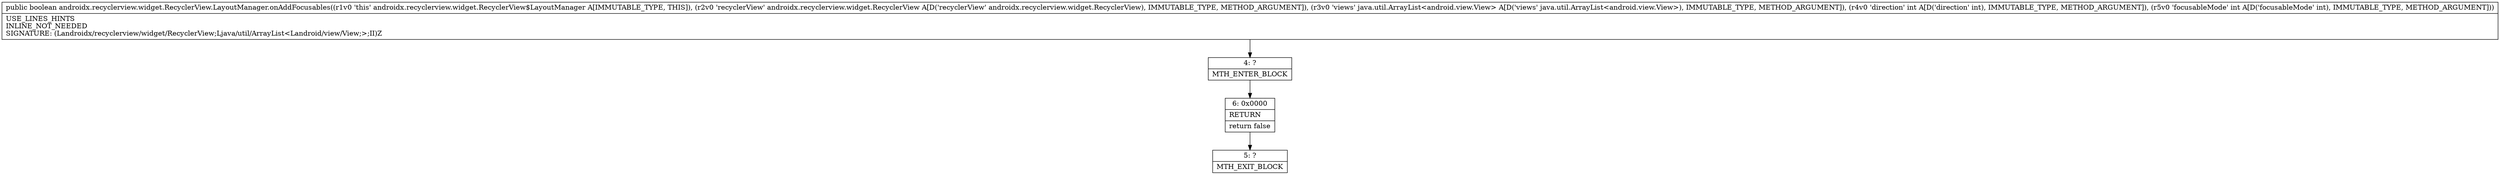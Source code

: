 digraph "CFG forandroidx.recyclerview.widget.RecyclerView.LayoutManager.onAddFocusables(Landroidx\/recyclerview\/widget\/RecyclerView;Ljava\/util\/ArrayList;II)Z" {
Node_4 [shape=record,label="{4\:\ ?|MTH_ENTER_BLOCK\l}"];
Node_6 [shape=record,label="{6\:\ 0x0000|RETURN\l|return false\l}"];
Node_5 [shape=record,label="{5\:\ ?|MTH_EXIT_BLOCK\l}"];
MethodNode[shape=record,label="{public boolean androidx.recyclerview.widget.RecyclerView.LayoutManager.onAddFocusables((r1v0 'this' androidx.recyclerview.widget.RecyclerView$LayoutManager A[IMMUTABLE_TYPE, THIS]), (r2v0 'recyclerView' androidx.recyclerview.widget.RecyclerView A[D('recyclerView' androidx.recyclerview.widget.RecyclerView), IMMUTABLE_TYPE, METHOD_ARGUMENT]), (r3v0 'views' java.util.ArrayList\<android.view.View\> A[D('views' java.util.ArrayList\<android.view.View\>), IMMUTABLE_TYPE, METHOD_ARGUMENT]), (r4v0 'direction' int A[D('direction' int), IMMUTABLE_TYPE, METHOD_ARGUMENT]), (r5v0 'focusableMode' int A[D('focusableMode' int), IMMUTABLE_TYPE, METHOD_ARGUMENT]))  | USE_LINES_HINTS\lINLINE_NOT_NEEDED\lSIGNATURE: (Landroidx\/recyclerview\/widget\/RecyclerView;Ljava\/util\/ArrayList\<Landroid\/view\/View;\>;II)Z\l}"];
MethodNode -> Node_4;Node_4 -> Node_6;
Node_6 -> Node_5;
}

